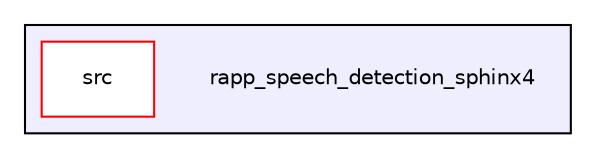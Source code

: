 digraph "/home/travis/rapp_temp/rapp-platform/rapp_speech_detection_sphinx4" {
  compound=true
  node [ fontsize="10", fontname="Helvetica"];
  edge [ labelfontsize="10", labelfontname="Helvetica"];
  subgraph clusterdir_ff35261132df96d26746ecb843f887e8 {
    graph [ bgcolor="#eeeeff", pencolor="black", label="" URL="dir_ff35261132df96d26746ecb843f887e8.html"];
    dir_ff35261132df96d26746ecb843f887e8 [shape=plaintext label="rapp_speech_detection_sphinx4"];
    dir_ba12041bdacd71bc06d9679b51b9ce53 [shape=box label="src" color="red" fillcolor="white" style="filled" URL="dir_ba12041bdacd71bc06d9679b51b9ce53.html"];
  }
}
